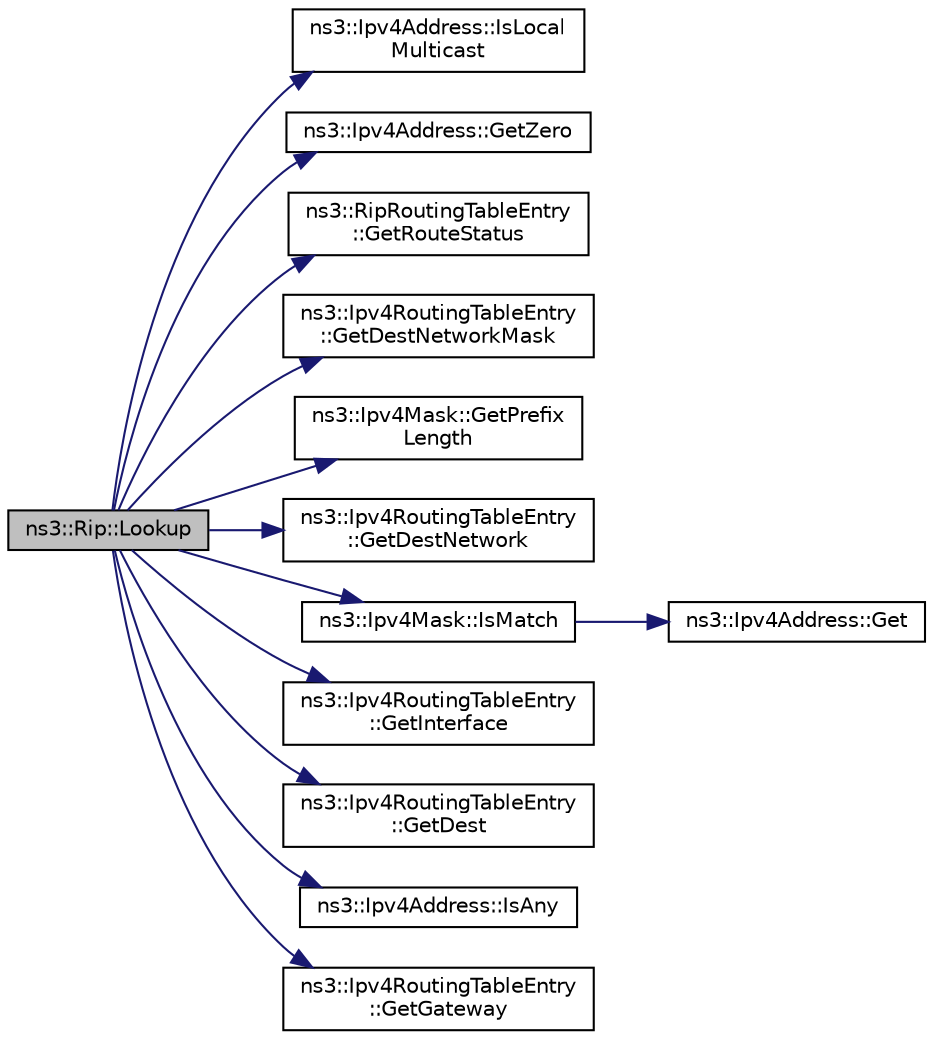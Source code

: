 digraph "ns3::Rip::Lookup"
{
  edge [fontname="Helvetica",fontsize="10",labelfontname="Helvetica",labelfontsize="10"];
  node [fontname="Helvetica",fontsize="10",shape=record];
  rankdir="LR";
  Node1 [label="ns3::Rip::Lookup",height=0.2,width=0.4,color="black", fillcolor="grey75", style="filled", fontcolor="black"];
  Node1 -> Node2 [color="midnightblue",fontsize="10",style="solid"];
  Node2 [label="ns3::Ipv4Address::IsLocal\lMulticast",height=0.2,width=0.4,color="black", fillcolor="white", style="filled",URL="$de/d55/classns3_1_1Ipv4Address.html#a1a072239d7be84f9a2a454f4f9647dc4"];
  Node1 -> Node3 [color="midnightblue",fontsize="10",style="solid"];
  Node3 [label="ns3::Ipv4Address::GetZero",height=0.2,width=0.4,color="black", fillcolor="white", style="filled",URL="$de/d55/classns3_1_1Ipv4Address.html#aeeb1c76b35d4ab612fda7bc51e99c5db"];
  Node1 -> Node4 [color="midnightblue",fontsize="10",style="solid"];
  Node4 [label="ns3::RipRoutingTableEntry\l::GetRouteStatus",height=0.2,width=0.4,color="black", fillcolor="white", style="filled",URL="$db/d65/classns3_1_1RipRoutingTableEntry.html#a3e57c8ab1727d009e85b17a0901db967",tooltip="Get the route status. "];
  Node1 -> Node5 [color="midnightblue",fontsize="10",style="solid"];
  Node5 [label="ns3::Ipv4RoutingTableEntry\l::GetDestNetworkMask",height=0.2,width=0.4,color="black", fillcolor="white", style="filled",URL="$d5/d90/classns3_1_1Ipv4RoutingTableEntry.html#a99e54bd42453b548f9910617c1cbec31"];
  Node1 -> Node6 [color="midnightblue",fontsize="10",style="solid"];
  Node6 [label="ns3::Ipv4Mask::GetPrefix\lLength",height=0.2,width=0.4,color="black", fillcolor="white", style="filled",URL="$d5/df8/classns3_1_1Ipv4Mask.html#aed6cdc1658a130595f4acf33e33fcebe"];
  Node1 -> Node7 [color="midnightblue",fontsize="10",style="solid"];
  Node7 [label="ns3::Ipv4RoutingTableEntry\l::GetDestNetwork",height=0.2,width=0.4,color="black", fillcolor="white", style="filled",URL="$d5/d90/classns3_1_1Ipv4RoutingTableEntry.html#a2d63422d5625e3b2ca45d7d65a903e01"];
  Node1 -> Node8 [color="midnightblue",fontsize="10",style="solid"];
  Node8 [label="ns3::Ipv4Mask::IsMatch",height=0.2,width=0.4,color="black", fillcolor="white", style="filled",URL="$d5/df8/classns3_1_1Ipv4Mask.html#a15aa7617a0cf896a917d494844e5b67c"];
  Node8 -> Node9 [color="midnightblue",fontsize="10",style="solid"];
  Node9 [label="ns3::Ipv4Address::Get",height=0.2,width=0.4,color="black", fillcolor="white", style="filled",URL="$de/d55/classns3_1_1Ipv4Address.html#ae65810a69898982e927b83660d3bc4d8"];
  Node1 -> Node10 [color="midnightblue",fontsize="10",style="solid"];
  Node10 [label="ns3::Ipv4RoutingTableEntry\l::GetInterface",height=0.2,width=0.4,color="black", fillcolor="white", style="filled",URL="$d5/d90/classns3_1_1Ipv4RoutingTableEntry.html#ac460cdc74855bf97cabcd30435b9c713"];
  Node1 -> Node11 [color="midnightblue",fontsize="10",style="solid"];
  Node11 [label="ns3::Ipv4RoutingTableEntry\l::GetDest",height=0.2,width=0.4,color="black", fillcolor="white", style="filled",URL="$d5/d90/classns3_1_1Ipv4RoutingTableEntry.html#adcd2084c5f0261c43c059c2b981e91fa"];
  Node1 -> Node12 [color="midnightblue",fontsize="10",style="solid"];
  Node12 [label="ns3::Ipv4Address::IsAny",height=0.2,width=0.4,color="black", fillcolor="white", style="filled",URL="$de/d55/classns3_1_1Ipv4Address.html#a7bc77c0c478220dca4b9a6f5eb25f94a"];
  Node1 -> Node13 [color="midnightblue",fontsize="10",style="solid"];
  Node13 [label="ns3::Ipv4RoutingTableEntry\l::GetGateway",height=0.2,width=0.4,color="black", fillcolor="white", style="filled",URL="$d5/d90/classns3_1_1Ipv4RoutingTableEntry.html#a49dda51e0ba3c78bc969a9378bd15893"];
}
